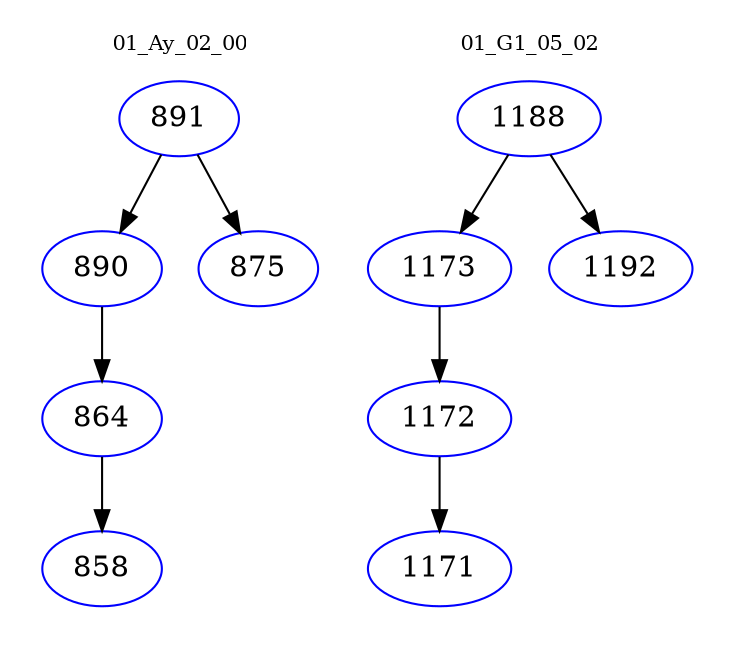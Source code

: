 digraph{
subgraph cluster_0 {
color = white
label = "01_Ay_02_00";
fontsize=10;
T0_891 [label="891", color="blue"]
T0_891 -> T0_890 [color="black"]
T0_890 [label="890", color="blue"]
T0_890 -> T0_864 [color="black"]
T0_864 [label="864", color="blue"]
T0_864 -> T0_858 [color="black"]
T0_858 [label="858", color="blue"]
T0_891 -> T0_875 [color="black"]
T0_875 [label="875", color="blue"]
}
subgraph cluster_1 {
color = white
label = "01_G1_05_02";
fontsize=10;
T1_1188 [label="1188", color="blue"]
T1_1188 -> T1_1173 [color="black"]
T1_1173 [label="1173", color="blue"]
T1_1173 -> T1_1172 [color="black"]
T1_1172 [label="1172", color="blue"]
T1_1172 -> T1_1171 [color="black"]
T1_1171 [label="1171", color="blue"]
T1_1188 -> T1_1192 [color="black"]
T1_1192 [label="1192", color="blue"]
}
}
